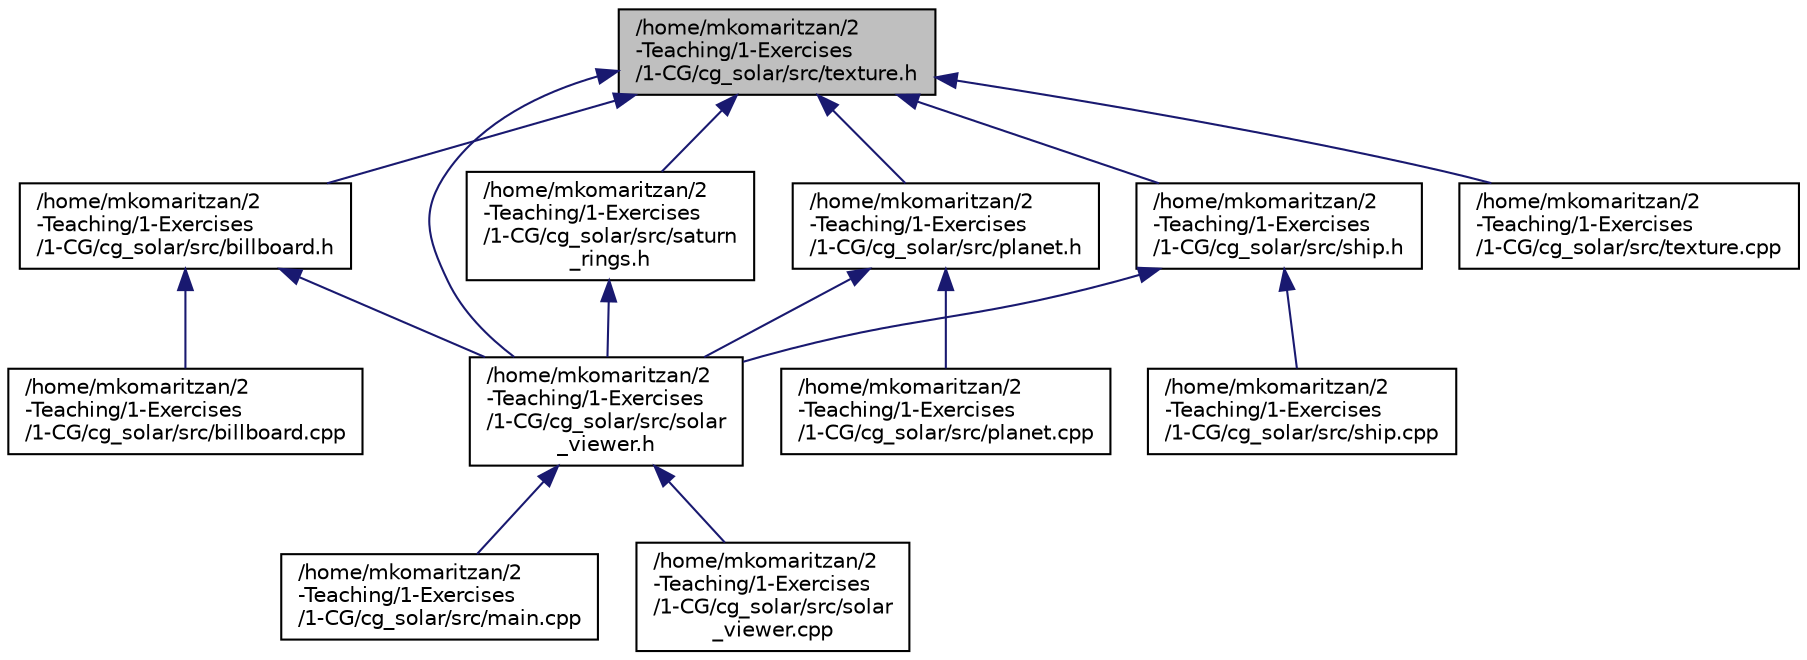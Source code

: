 digraph "/home/mkomaritzan/2-Teaching/1-Exercises/1-CG/cg_solar/src/texture.h"
{
  edge [fontname="Helvetica",fontsize="10",labelfontname="Helvetica",labelfontsize="10"];
  node [fontname="Helvetica",fontsize="10",shape=record];
  Node2 [label="/home/mkomaritzan/2\l-Teaching/1-Exercises\l/1-CG/cg_solar/src/texture.h",height=0.2,width=0.4,color="black", fillcolor="grey75", style="filled", fontcolor="black"];
  Node2 -> Node3 [dir="back",color="midnightblue",fontsize="10",style="solid",fontname="Helvetica"];
  Node3 [label="/home/mkomaritzan/2\l-Teaching/1-Exercises\l/1-CG/cg_solar/src/billboard.h",height=0.2,width=0.4,color="black", fillcolor="white", style="filled",URL="$billboard_8h.html"];
  Node3 -> Node4 [dir="back",color="midnightblue",fontsize="10",style="solid",fontname="Helvetica"];
  Node4 [label="/home/mkomaritzan/2\l-Teaching/1-Exercises\l/1-CG/cg_solar/src/billboard.cpp",height=0.2,width=0.4,color="black", fillcolor="white", style="filled",URL="$billboard_8cpp.html"];
  Node3 -> Node5 [dir="back",color="midnightblue",fontsize="10",style="solid",fontname="Helvetica"];
  Node5 [label="/home/mkomaritzan/2\l-Teaching/1-Exercises\l/1-CG/cg_solar/src/solar\l_viewer.h",height=0.2,width=0.4,color="black", fillcolor="white", style="filled",URL="$solar__viewer_8h.html"];
  Node5 -> Node6 [dir="back",color="midnightblue",fontsize="10",style="solid",fontname="Helvetica"];
  Node6 [label="/home/mkomaritzan/2\l-Teaching/1-Exercises\l/1-CG/cg_solar/src/main.cpp",height=0.2,width=0.4,color="black", fillcolor="white", style="filled",URL="$main_8cpp.html"];
  Node5 -> Node7 [dir="back",color="midnightblue",fontsize="10",style="solid",fontname="Helvetica"];
  Node7 [label="/home/mkomaritzan/2\l-Teaching/1-Exercises\l/1-CG/cg_solar/src/solar\l_viewer.cpp",height=0.2,width=0.4,color="black", fillcolor="white", style="filled",URL="$solar__viewer_8cpp.html"];
  Node2 -> Node5 [dir="back",color="midnightblue",fontsize="10",style="solid",fontname="Helvetica"];
  Node2 -> Node8 [dir="back",color="midnightblue",fontsize="10",style="solid",fontname="Helvetica"];
  Node8 [label="/home/mkomaritzan/2\l-Teaching/1-Exercises\l/1-CG/cg_solar/src/planet.h",height=0.2,width=0.4,color="black", fillcolor="white", style="filled",URL="$planet_8h.html"];
  Node8 -> Node5 [dir="back",color="midnightblue",fontsize="10",style="solid",fontname="Helvetica"];
  Node8 -> Node9 [dir="back",color="midnightblue",fontsize="10",style="solid",fontname="Helvetica"];
  Node9 [label="/home/mkomaritzan/2\l-Teaching/1-Exercises\l/1-CG/cg_solar/src/planet.cpp",height=0.2,width=0.4,color="black", fillcolor="white", style="filled",URL="$planet_8cpp.html"];
  Node2 -> Node10 [dir="back",color="midnightblue",fontsize="10",style="solid",fontname="Helvetica"];
  Node10 [label="/home/mkomaritzan/2\l-Teaching/1-Exercises\l/1-CG/cg_solar/src/ship.h",height=0.2,width=0.4,color="black", fillcolor="white", style="filled",URL="$ship_8h.html"];
  Node10 -> Node5 [dir="back",color="midnightblue",fontsize="10",style="solid",fontname="Helvetica"];
  Node10 -> Node11 [dir="back",color="midnightblue",fontsize="10",style="solid",fontname="Helvetica"];
  Node11 [label="/home/mkomaritzan/2\l-Teaching/1-Exercises\l/1-CG/cg_solar/src/ship.cpp",height=0.2,width=0.4,color="black", fillcolor="white", style="filled",URL="$ship_8cpp.html"];
  Node2 -> Node12 [dir="back",color="midnightblue",fontsize="10",style="solid",fontname="Helvetica"];
  Node12 [label="/home/mkomaritzan/2\l-Teaching/1-Exercises\l/1-CG/cg_solar/src/saturn\l_rings.h",height=0.2,width=0.4,color="black", fillcolor="white", style="filled",URL="$saturn__rings_8h.html"];
  Node12 -> Node5 [dir="back",color="midnightblue",fontsize="10",style="solid",fontname="Helvetica"];
  Node2 -> Node13 [dir="back",color="midnightblue",fontsize="10",style="solid",fontname="Helvetica"];
  Node13 [label="/home/mkomaritzan/2\l-Teaching/1-Exercises\l/1-CG/cg_solar/src/texture.cpp",height=0.2,width=0.4,color="black", fillcolor="white", style="filled",URL="$texture_8cpp.html"];
}
